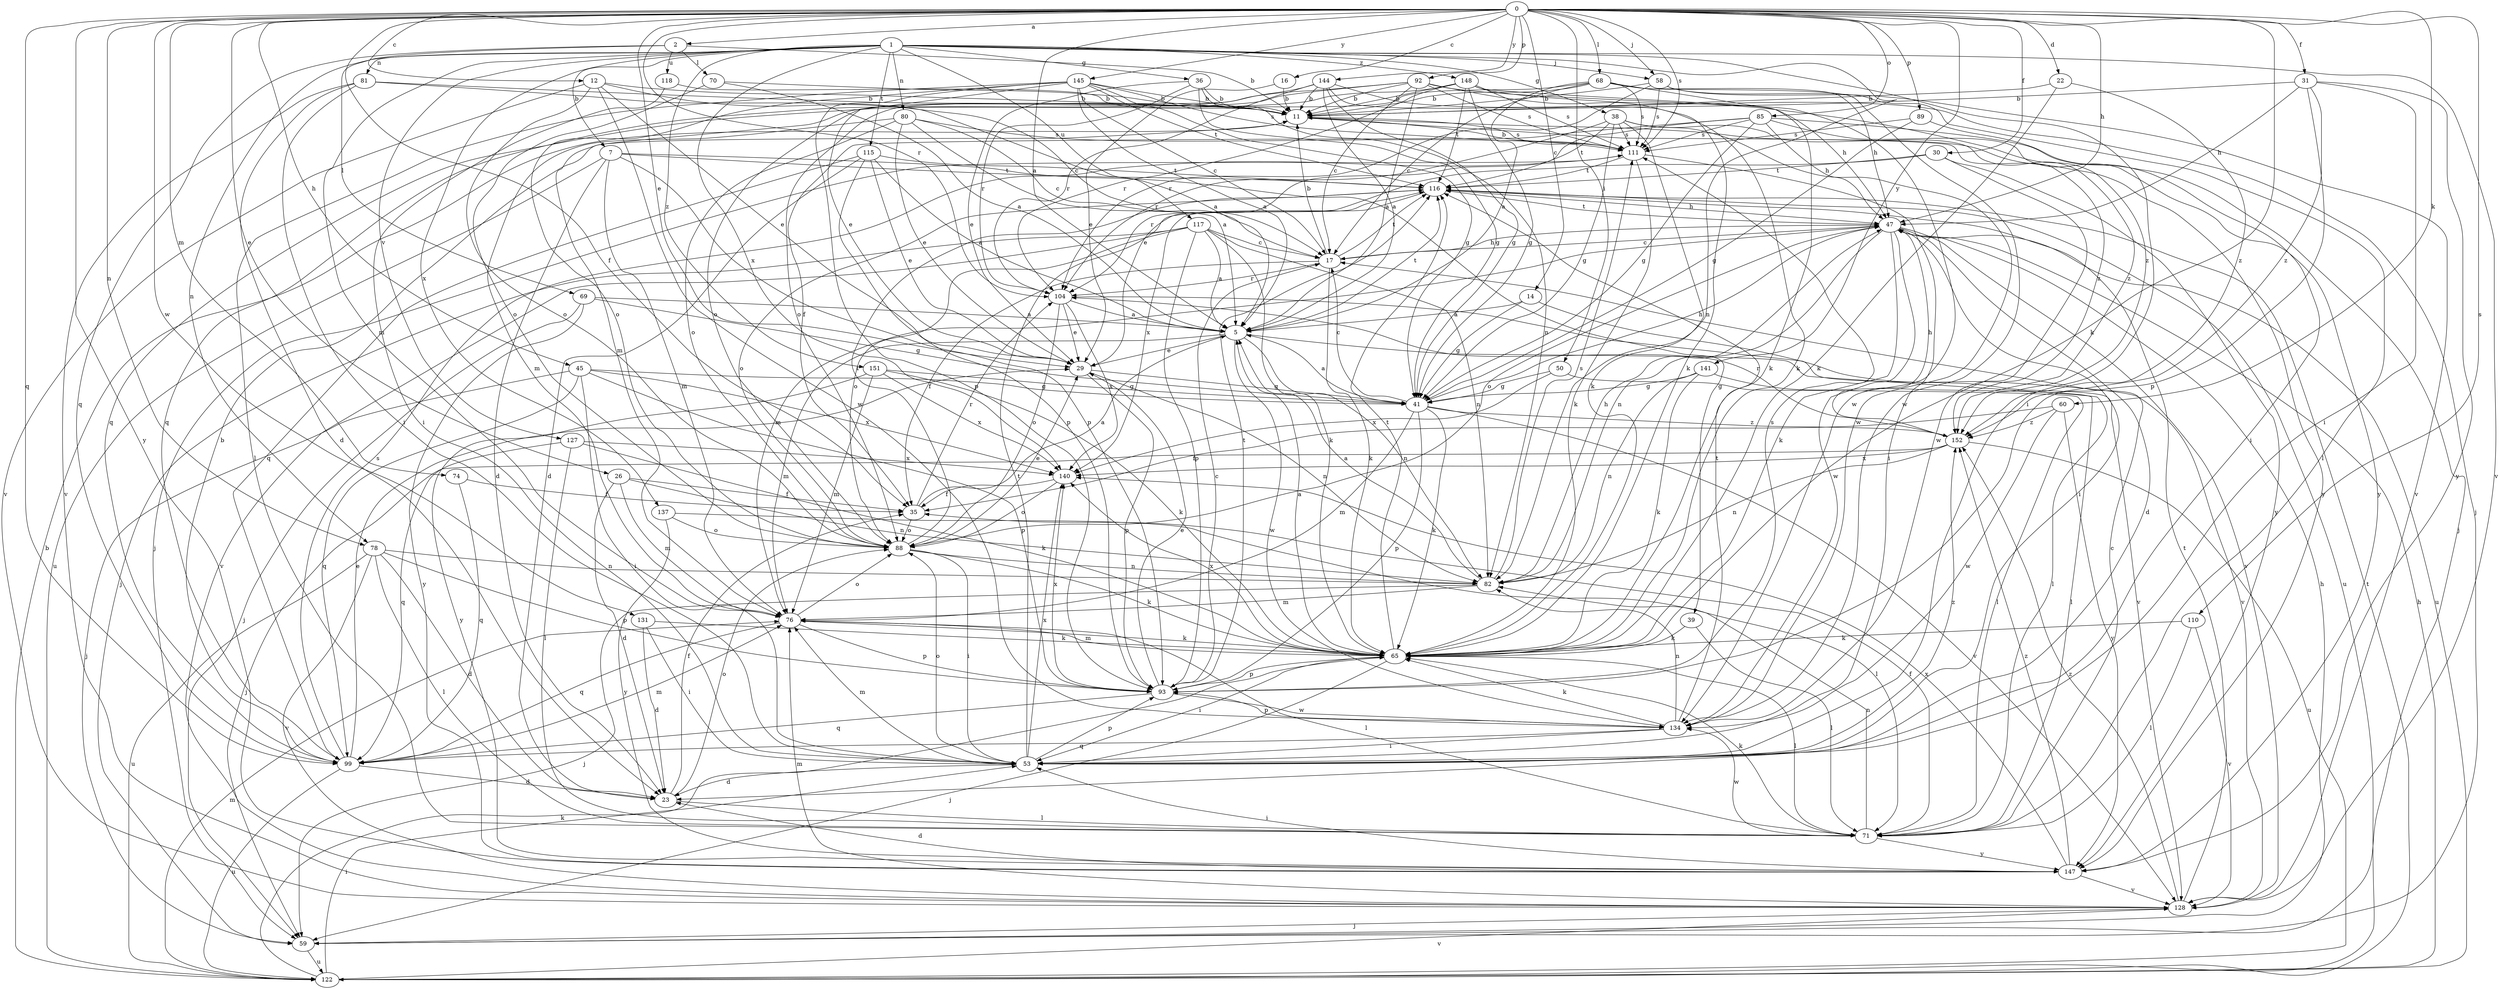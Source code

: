 strict digraph  {
0;
1;
2;
5;
7;
11;
12;
14;
16;
17;
22;
23;
26;
29;
30;
31;
35;
36;
38;
39;
41;
45;
47;
50;
53;
58;
59;
60;
65;
68;
69;
70;
71;
74;
76;
78;
80;
81;
82;
85;
88;
89;
92;
93;
99;
104;
110;
111;
115;
116;
117;
118;
122;
127;
128;
131;
134;
137;
140;
141;
144;
145;
147;
148;
151;
152;
0 -> 2  [label=a];
0 -> 5  [label=a];
0 -> 12  [label=c];
0 -> 14  [label=c];
0 -> 16  [label=c];
0 -> 22  [label=d];
0 -> 26  [label=e];
0 -> 29  [label=e];
0 -> 30  [label=f];
0 -> 31  [label=f];
0 -> 35  [label=f];
0 -> 45  [label=h];
0 -> 47  [label=h];
0 -> 50  [label=i];
0 -> 58  [label=j];
0 -> 60  [label=k];
0 -> 65  [label=k];
0 -> 68  [label=l];
0 -> 74  [label=m];
0 -> 78  [label=n];
0 -> 85  [label=o];
0 -> 89  [label=p];
0 -> 92  [label=p];
0 -> 99  [label=q];
0 -> 104  [label=r];
0 -> 110  [label=s];
0 -> 111  [label=s];
0 -> 131  [label=w];
0 -> 141  [label=y];
0 -> 144  [label=y];
0 -> 145  [label=y];
0 -> 147  [label=y];
1 -> 7  [label=b];
1 -> 36  [label=g];
1 -> 38  [label=g];
1 -> 53  [label=i];
1 -> 58  [label=j];
1 -> 76  [label=m];
1 -> 78  [label=n];
1 -> 80  [label=n];
1 -> 81  [label=n];
1 -> 82  [label=n];
1 -> 115  [label=t];
1 -> 117  [label=u];
1 -> 127  [label=v];
1 -> 128  [label=v];
1 -> 137  [label=x];
1 -> 140  [label=x];
1 -> 148  [label=z];
1 -> 151  [label=z];
2 -> 11  [label=b];
2 -> 69  [label=l];
2 -> 70  [label=l];
2 -> 99  [label=q];
2 -> 118  [label=u];
5 -> 29  [label=e];
5 -> 71  [label=l];
5 -> 76  [label=m];
5 -> 82  [label=n];
5 -> 116  [label=t];
5 -> 134  [label=w];
7 -> 23  [label=d];
7 -> 39  [label=g];
7 -> 76  [label=m];
7 -> 93  [label=p];
7 -> 116  [label=t];
7 -> 122  [label=u];
11 -> 111  [label=s];
11 -> 147  [label=y];
11 -> 152  [label=z];
12 -> 11  [label=b];
12 -> 17  [label=c];
12 -> 29  [label=e];
12 -> 88  [label=o];
12 -> 128  [label=v];
12 -> 134  [label=w];
14 -> 5  [label=a];
14 -> 41  [label=g];
14 -> 128  [label=v];
16 -> 11  [label=b];
16 -> 29  [label=e];
17 -> 11  [label=b];
17 -> 35  [label=f];
17 -> 47  [label=h];
17 -> 65  [label=k];
17 -> 104  [label=r];
17 -> 116  [label=t];
22 -> 11  [label=b];
22 -> 65  [label=k];
22 -> 152  [label=z];
23 -> 35  [label=f];
23 -> 71  [label=l];
23 -> 88  [label=o];
26 -> 23  [label=d];
26 -> 35  [label=f];
26 -> 76  [label=m];
26 -> 82  [label=n];
29 -> 41  [label=g];
29 -> 82  [label=n];
29 -> 93  [label=p];
30 -> 104  [label=r];
30 -> 116  [label=t];
30 -> 134  [label=w];
30 -> 147  [label=y];
31 -> 11  [label=b];
31 -> 47  [label=h];
31 -> 53  [label=i];
31 -> 93  [label=p];
31 -> 147  [label=y];
31 -> 152  [label=z];
35 -> 5  [label=a];
35 -> 88  [label=o];
35 -> 104  [label=r];
36 -> 11  [label=b];
36 -> 29  [label=e];
36 -> 41  [label=g];
36 -> 82  [label=n];
36 -> 104  [label=r];
38 -> 41  [label=g];
38 -> 65  [label=k];
38 -> 104  [label=r];
38 -> 111  [label=s];
38 -> 116  [label=t];
38 -> 134  [label=w];
38 -> 152  [label=z];
39 -> 65  [label=k];
39 -> 71  [label=l];
41 -> 5  [label=a];
41 -> 17  [label=c];
41 -> 47  [label=h];
41 -> 65  [label=k];
41 -> 76  [label=m];
41 -> 93  [label=p];
41 -> 128  [label=v];
41 -> 152  [label=z];
45 -> 41  [label=g];
45 -> 53  [label=i];
45 -> 59  [label=j];
45 -> 93  [label=p];
45 -> 99  [label=q];
45 -> 140  [label=x];
47 -> 17  [label=c];
47 -> 23  [label=d];
47 -> 53  [label=i];
47 -> 65  [label=k];
47 -> 76  [label=m];
47 -> 82  [label=n];
47 -> 88  [label=o];
47 -> 116  [label=t];
47 -> 122  [label=u];
47 -> 128  [label=v];
47 -> 134  [label=w];
50 -> 41  [label=g];
50 -> 71  [label=l];
50 -> 140  [label=x];
53 -> 23  [label=d];
53 -> 76  [label=m];
53 -> 88  [label=o];
53 -> 93  [label=p];
53 -> 116  [label=t];
53 -> 140  [label=x];
53 -> 152  [label=z];
58 -> 11  [label=b];
58 -> 71  [label=l];
58 -> 104  [label=r];
58 -> 111  [label=s];
58 -> 128  [label=v];
59 -> 47  [label=h];
59 -> 122  [label=u];
60 -> 35  [label=f];
60 -> 134  [label=w];
60 -> 147  [label=y];
60 -> 152  [label=z];
65 -> 5  [label=a];
65 -> 53  [label=i];
65 -> 59  [label=j];
65 -> 71  [label=l];
65 -> 76  [label=m];
65 -> 93  [label=p];
65 -> 116  [label=t];
65 -> 140  [label=x];
68 -> 5  [label=a];
68 -> 11  [label=b];
68 -> 17  [label=c];
68 -> 47  [label=h];
68 -> 65  [label=k];
68 -> 88  [label=o];
68 -> 111  [label=s];
68 -> 134  [label=w];
69 -> 5  [label=a];
69 -> 41  [label=g];
69 -> 59  [label=j];
69 -> 147  [label=y];
70 -> 5  [label=a];
70 -> 11  [label=b];
70 -> 88  [label=o];
71 -> 17  [label=c];
71 -> 35  [label=f];
71 -> 65  [label=k];
71 -> 82  [label=n];
71 -> 134  [label=w];
71 -> 147  [label=y];
74 -> 35  [label=f];
74 -> 99  [label=q];
76 -> 65  [label=k];
76 -> 71  [label=l];
76 -> 88  [label=o];
76 -> 93  [label=p];
76 -> 99  [label=q];
78 -> 23  [label=d];
78 -> 71  [label=l];
78 -> 82  [label=n];
78 -> 93  [label=p];
78 -> 122  [label=u];
78 -> 128  [label=v];
80 -> 5  [label=a];
80 -> 17  [label=c];
80 -> 29  [label=e];
80 -> 76  [label=m];
80 -> 88  [label=o];
80 -> 111  [label=s];
81 -> 5  [label=a];
81 -> 11  [label=b];
81 -> 23  [label=d];
81 -> 53  [label=i];
81 -> 128  [label=v];
82 -> 5  [label=a];
82 -> 47  [label=h];
82 -> 59  [label=j];
82 -> 76  [label=m];
82 -> 111  [label=s];
85 -> 29  [label=e];
85 -> 35  [label=f];
85 -> 41  [label=g];
85 -> 47  [label=h];
85 -> 59  [label=j];
85 -> 111  [label=s];
85 -> 147  [label=y];
88 -> 29  [label=e];
88 -> 53  [label=i];
88 -> 65  [label=k];
88 -> 82  [label=n];
88 -> 116  [label=t];
89 -> 41  [label=g];
89 -> 53  [label=i];
89 -> 111  [label=s];
92 -> 5  [label=a];
92 -> 11  [label=b];
92 -> 17  [label=c];
92 -> 65  [label=k];
92 -> 76  [label=m];
92 -> 99  [label=q];
92 -> 111  [label=s];
92 -> 152  [label=z];
93 -> 17  [label=c];
93 -> 29  [label=e];
93 -> 99  [label=q];
93 -> 111  [label=s];
93 -> 116  [label=t];
93 -> 134  [label=w];
93 -> 140  [label=x];
99 -> 11  [label=b];
99 -> 23  [label=d];
99 -> 29  [label=e];
99 -> 76  [label=m];
99 -> 111  [label=s];
99 -> 122  [label=u];
104 -> 5  [label=a];
104 -> 29  [label=e];
104 -> 88  [label=o];
104 -> 128  [label=v];
104 -> 140  [label=x];
110 -> 65  [label=k];
110 -> 71  [label=l];
110 -> 128  [label=v];
111 -> 11  [label=b];
111 -> 53  [label=i];
111 -> 59  [label=j];
111 -> 65  [label=k];
111 -> 116  [label=t];
115 -> 5  [label=a];
115 -> 23  [label=d];
115 -> 29  [label=e];
115 -> 93  [label=p];
115 -> 99  [label=q];
115 -> 116  [label=t];
116 -> 47  [label=h];
116 -> 88  [label=o];
116 -> 122  [label=u];
116 -> 140  [label=x];
117 -> 5  [label=a];
117 -> 17  [label=c];
117 -> 59  [label=j];
117 -> 65  [label=k];
117 -> 82  [label=n];
117 -> 88  [label=o];
117 -> 93  [label=p];
117 -> 128  [label=v];
118 -> 11  [label=b];
118 -> 53  [label=i];
122 -> 11  [label=b];
122 -> 47  [label=h];
122 -> 53  [label=i];
122 -> 65  [label=k];
122 -> 76  [label=m];
122 -> 116  [label=t];
122 -> 128  [label=v];
127 -> 65  [label=k];
127 -> 71  [label=l];
127 -> 99  [label=q];
127 -> 140  [label=x];
128 -> 59  [label=j];
128 -> 76  [label=m];
128 -> 116  [label=t];
128 -> 152  [label=z];
131 -> 23  [label=d];
131 -> 53  [label=i];
131 -> 65  [label=k];
134 -> 53  [label=i];
134 -> 65  [label=k];
134 -> 82  [label=n];
134 -> 93  [label=p];
134 -> 99  [label=q];
134 -> 116  [label=t];
137 -> 71  [label=l];
137 -> 88  [label=o];
137 -> 147  [label=y];
140 -> 35  [label=f];
140 -> 88  [label=o];
141 -> 41  [label=g];
141 -> 65  [label=k];
141 -> 71  [label=l];
141 -> 82  [label=n];
144 -> 5  [label=a];
144 -> 11  [label=b];
144 -> 41  [label=g];
144 -> 59  [label=j];
144 -> 65  [label=k];
144 -> 88  [label=o];
144 -> 104  [label=r];
145 -> 5  [label=a];
145 -> 11  [label=b];
145 -> 17  [label=c];
145 -> 29  [label=e];
145 -> 41  [label=g];
145 -> 71  [label=l];
145 -> 88  [label=o];
145 -> 93  [label=p];
145 -> 111  [label=s];
145 -> 116  [label=t];
147 -> 23  [label=d];
147 -> 53  [label=i];
147 -> 128  [label=v];
147 -> 140  [label=x];
147 -> 152  [label=z];
148 -> 11  [label=b];
148 -> 41  [label=g];
148 -> 47  [label=h];
148 -> 99  [label=q];
148 -> 104  [label=r];
148 -> 111  [label=s];
148 -> 116  [label=t];
148 -> 134  [label=w];
151 -> 41  [label=g];
151 -> 65  [label=k];
151 -> 76  [label=m];
151 -> 140  [label=x];
151 -> 147  [label=y];
152 -> 47  [label=h];
152 -> 59  [label=j];
152 -> 82  [label=n];
152 -> 104  [label=r];
152 -> 122  [label=u];
152 -> 140  [label=x];
}
